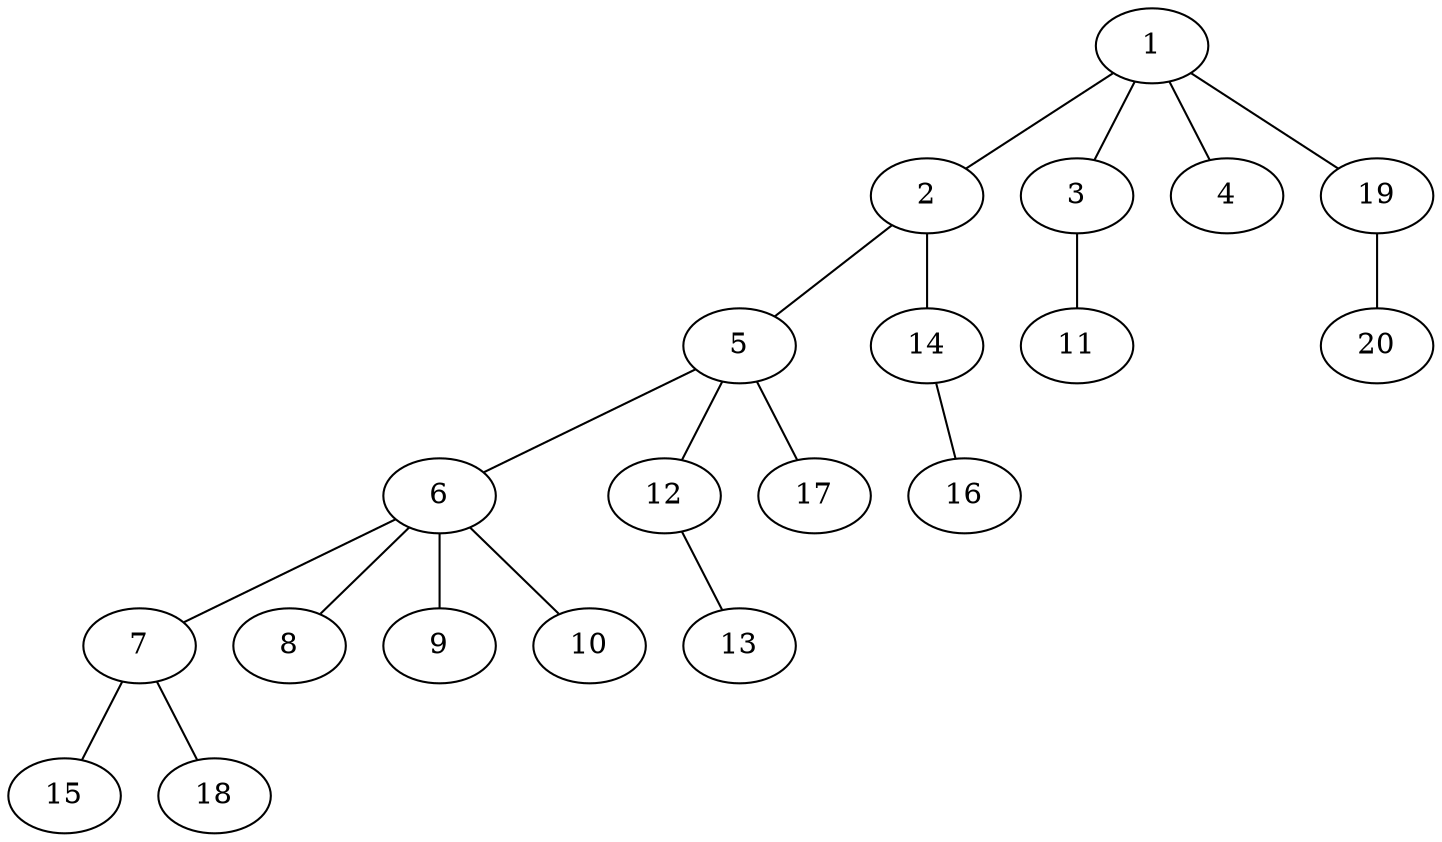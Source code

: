 graph graphname {1--2
1--3
1--4
1--19
2--5
2--14
3--11
5--6
5--12
5--17
6--7
6--8
6--9
6--10
7--15
7--18
12--13
14--16
19--20
}